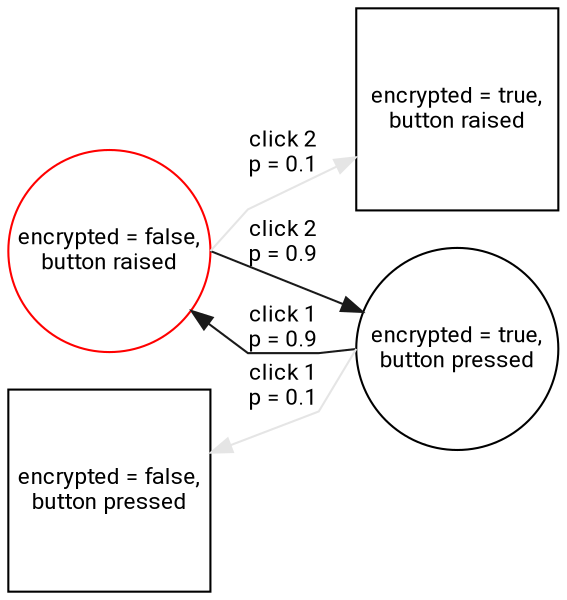 digraph "04-simple-boolean-with-reset" {
  splines = polyline;
  rankdir = LR;
  node [
    shape = circle
    fontname = "Roboto"
    fontsize = 11
    width = 1.35
    margin = 0
  ];
  edge [
    fontname = "Roboto"
    fontsize = 11
  ];

  off [
    label = "encrypted = false,\nbutton raised"
    color = red
  ];
  on [
    label = "encrypted = true,\nbutton pressed"
  ];

  subgraph { rank = same; on_confused; off; };
  subgraph { rank = same; off_confused; on; };

  off_confused [
    label = "encrypted = true,\nbutton raised"
    shape = square
  ];
  on_confused [
    label = "encrypted = false,\nbutton pressed"
    shape = square
  ];

  off:e -> off_confused [
    label = "click 2\np = 0.1"
    color = grey90
    weight = 1
  ];
  off:e -> on [
    label = "click 2\np = 0.9"
    color = grey10
    weight = 9
  ];

  on:w -> on_confused [
    label = "click 1\np = 0.1"
    color = grey90
    weight = 1
  ];
  on:w -> off [
    label = "click 1\np = 0.9"
    color = grey10
    weight = 9
  ];
}

